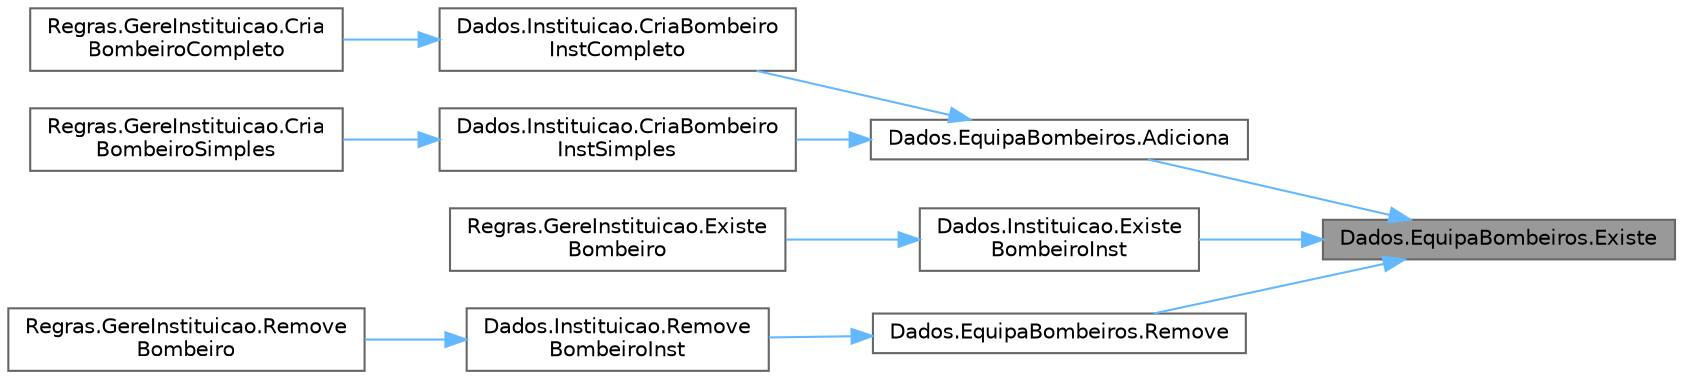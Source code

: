 digraph "Dados.EquipaBombeiros.Existe"
{
 // LATEX_PDF_SIZE
  bgcolor="transparent";
  edge [fontname=Helvetica,fontsize=10,labelfontname=Helvetica,labelfontsize=10];
  node [fontname=Helvetica,fontsize=10,shape=box,height=0.2,width=0.4];
  rankdir="RL";
  Node1 [id="Node000001",label="Dados.EquipaBombeiros.Existe",height=0.2,width=0.4,color="gray40", fillcolor="grey60", style="filled", fontcolor="black",tooltip="Funcao que verifica se existe um determinado bombeiro na equipa de bombeiros."];
  Node1 -> Node2 [id="edge1_Node000001_Node000002",dir="back",color="steelblue1",style="solid",tooltip=" "];
  Node2 [id="Node000002",label="Dados.EquipaBombeiros.Adiciona",height=0.2,width=0.4,color="grey40", fillcolor="white", style="filled",URL="$class_dados_1_1_equipa_bombeiros.html#aed40d6008080cec750e687233e3729fd",tooltip="Funcao que adiciona bombeiro no dicionario da equipa de bombeiros."];
  Node2 -> Node3 [id="edge2_Node000002_Node000003",dir="back",color="steelblue1",style="solid",tooltip=" "];
  Node3 [id="Node000003",label="Dados.Instituicao.CriaBombeiro\lInstCompleto",height=0.2,width=0.4,color="grey40", fillcolor="white", style="filled",URL="$class_dados_1_1_instituicao.html#a9b1d3b744509ce85ddabc68ca0766786",tooltip="Funcao que adiciona um bombeiro na lista da equipa de bombeiros da instituicao."];
  Node3 -> Node4 [id="edge3_Node000003_Node000004",dir="back",color="steelblue1",style="solid",tooltip=" "];
  Node4 [id="Node000004",label="Regras.GereInstituicao.Cria\lBombeiroCompleto",height=0.2,width=0.4,color="grey40", fillcolor="white", style="filled",URL="$class_regras_1_1_gere_instituicao.html#ad08ef028e4d652fc95748d1599eef460",tooltip="Funcao que cria bombeiro completo."];
  Node2 -> Node5 [id="edge4_Node000002_Node000005",dir="back",color="steelblue1",style="solid",tooltip=" "];
  Node5 [id="Node000005",label="Dados.Instituicao.CriaBombeiro\lInstSimples",height=0.2,width=0.4,color="grey40", fillcolor="white", style="filled",URL="$class_dados_1_1_instituicao.html#ab6550f84ba64cd447ce9d52f88188107",tooltip=" "];
  Node5 -> Node6 [id="edge5_Node000005_Node000006",dir="back",color="steelblue1",style="solid",tooltip=" "];
  Node6 [id="Node000006",label="Regras.GereInstituicao.Cria\lBombeiroSimples",height=0.2,width=0.4,color="grey40", fillcolor="white", style="filled",URL="$class_regras_1_1_gere_instituicao.html#ab4a44bd484ec4a77c502f594f4ceffa2",tooltip="Funcao que cria um bombeiro simples."];
  Node1 -> Node7 [id="edge6_Node000001_Node000007",dir="back",color="steelblue1",style="solid",tooltip=" "];
  Node7 [id="Node000007",label="Dados.Instituicao.Existe\lBombeiroInst",height=0.2,width=0.4,color="grey40", fillcolor="white", style="filled",URL="$class_dados_1_1_instituicao.html#a0e55dc97c52f0bec7c50b75f429e4cbe",tooltip="Funcao que verifica se existe ou nao um determinado bombeiro na lista da equipa de bombeiros da insti..."];
  Node7 -> Node8 [id="edge7_Node000007_Node000008",dir="back",color="steelblue1",style="solid",tooltip=" "];
  Node8 [id="Node000008",label="Regras.GereInstituicao.Existe\lBombeiro",height=0.2,width=0.4,color="grey40", fillcolor="white", style="filled",URL="$class_regras_1_1_gere_instituicao.html#ac6a89847422876ec9997ce8d7294d0fb",tooltip="Funcao que verifica se um bombeiro existe na instituicao."];
  Node1 -> Node9 [id="edge8_Node000001_Node000009",dir="back",color="steelblue1",style="solid",tooltip=" "];
  Node9 [id="Node000009",label="Dados.EquipaBombeiros.Remove",height=0.2,width=0.4,color="grey40", fillcolor="white", style="filled",URL="$class_dados_1_1_equipa_bombeiros.html#a00c1a20c173650062ed8c7672db1929f",tooltip="Funcao que remove um determinado bombeiro da equipa de bombeiros."];
  Node9 -> Node10 [id="edge9_Node000009_Node000010",dir="back",color="steelblue1",style="solid",tooltip=" "];
  Node10 [id="Node000010",label="Dados.Instituicao.Remove\lBombeiroInst",height=0.2,width=0.4,color="grey40", fillcolor="white", style="filled",URL="$class_dados_1_1_instituicao.html#a8475f7f0d4657de1b67d99bf09ed7fe6",tooltip="Funcao que remove um determinado bombeiro na lista da equipa de bombeiros da instituicao."];
  Node10 -> Node11 [id="edge10_Node000010_Node000011",dir="back",color="steelblue1",style="solid",tooltip=" "];
  Node11 [id="Node000011",label="Regras.GereInstituicao.Remove\lBombeiro",height=0.2,width=0.4,color="grey40", fillcolor="white", style="filled",URL="$class_regras_1_1_gere_instituicao.html#aeeb676172558dcd56aee94ff447af934",tooltip="Funcao que remove um bombeiro da instituicao."];
}
